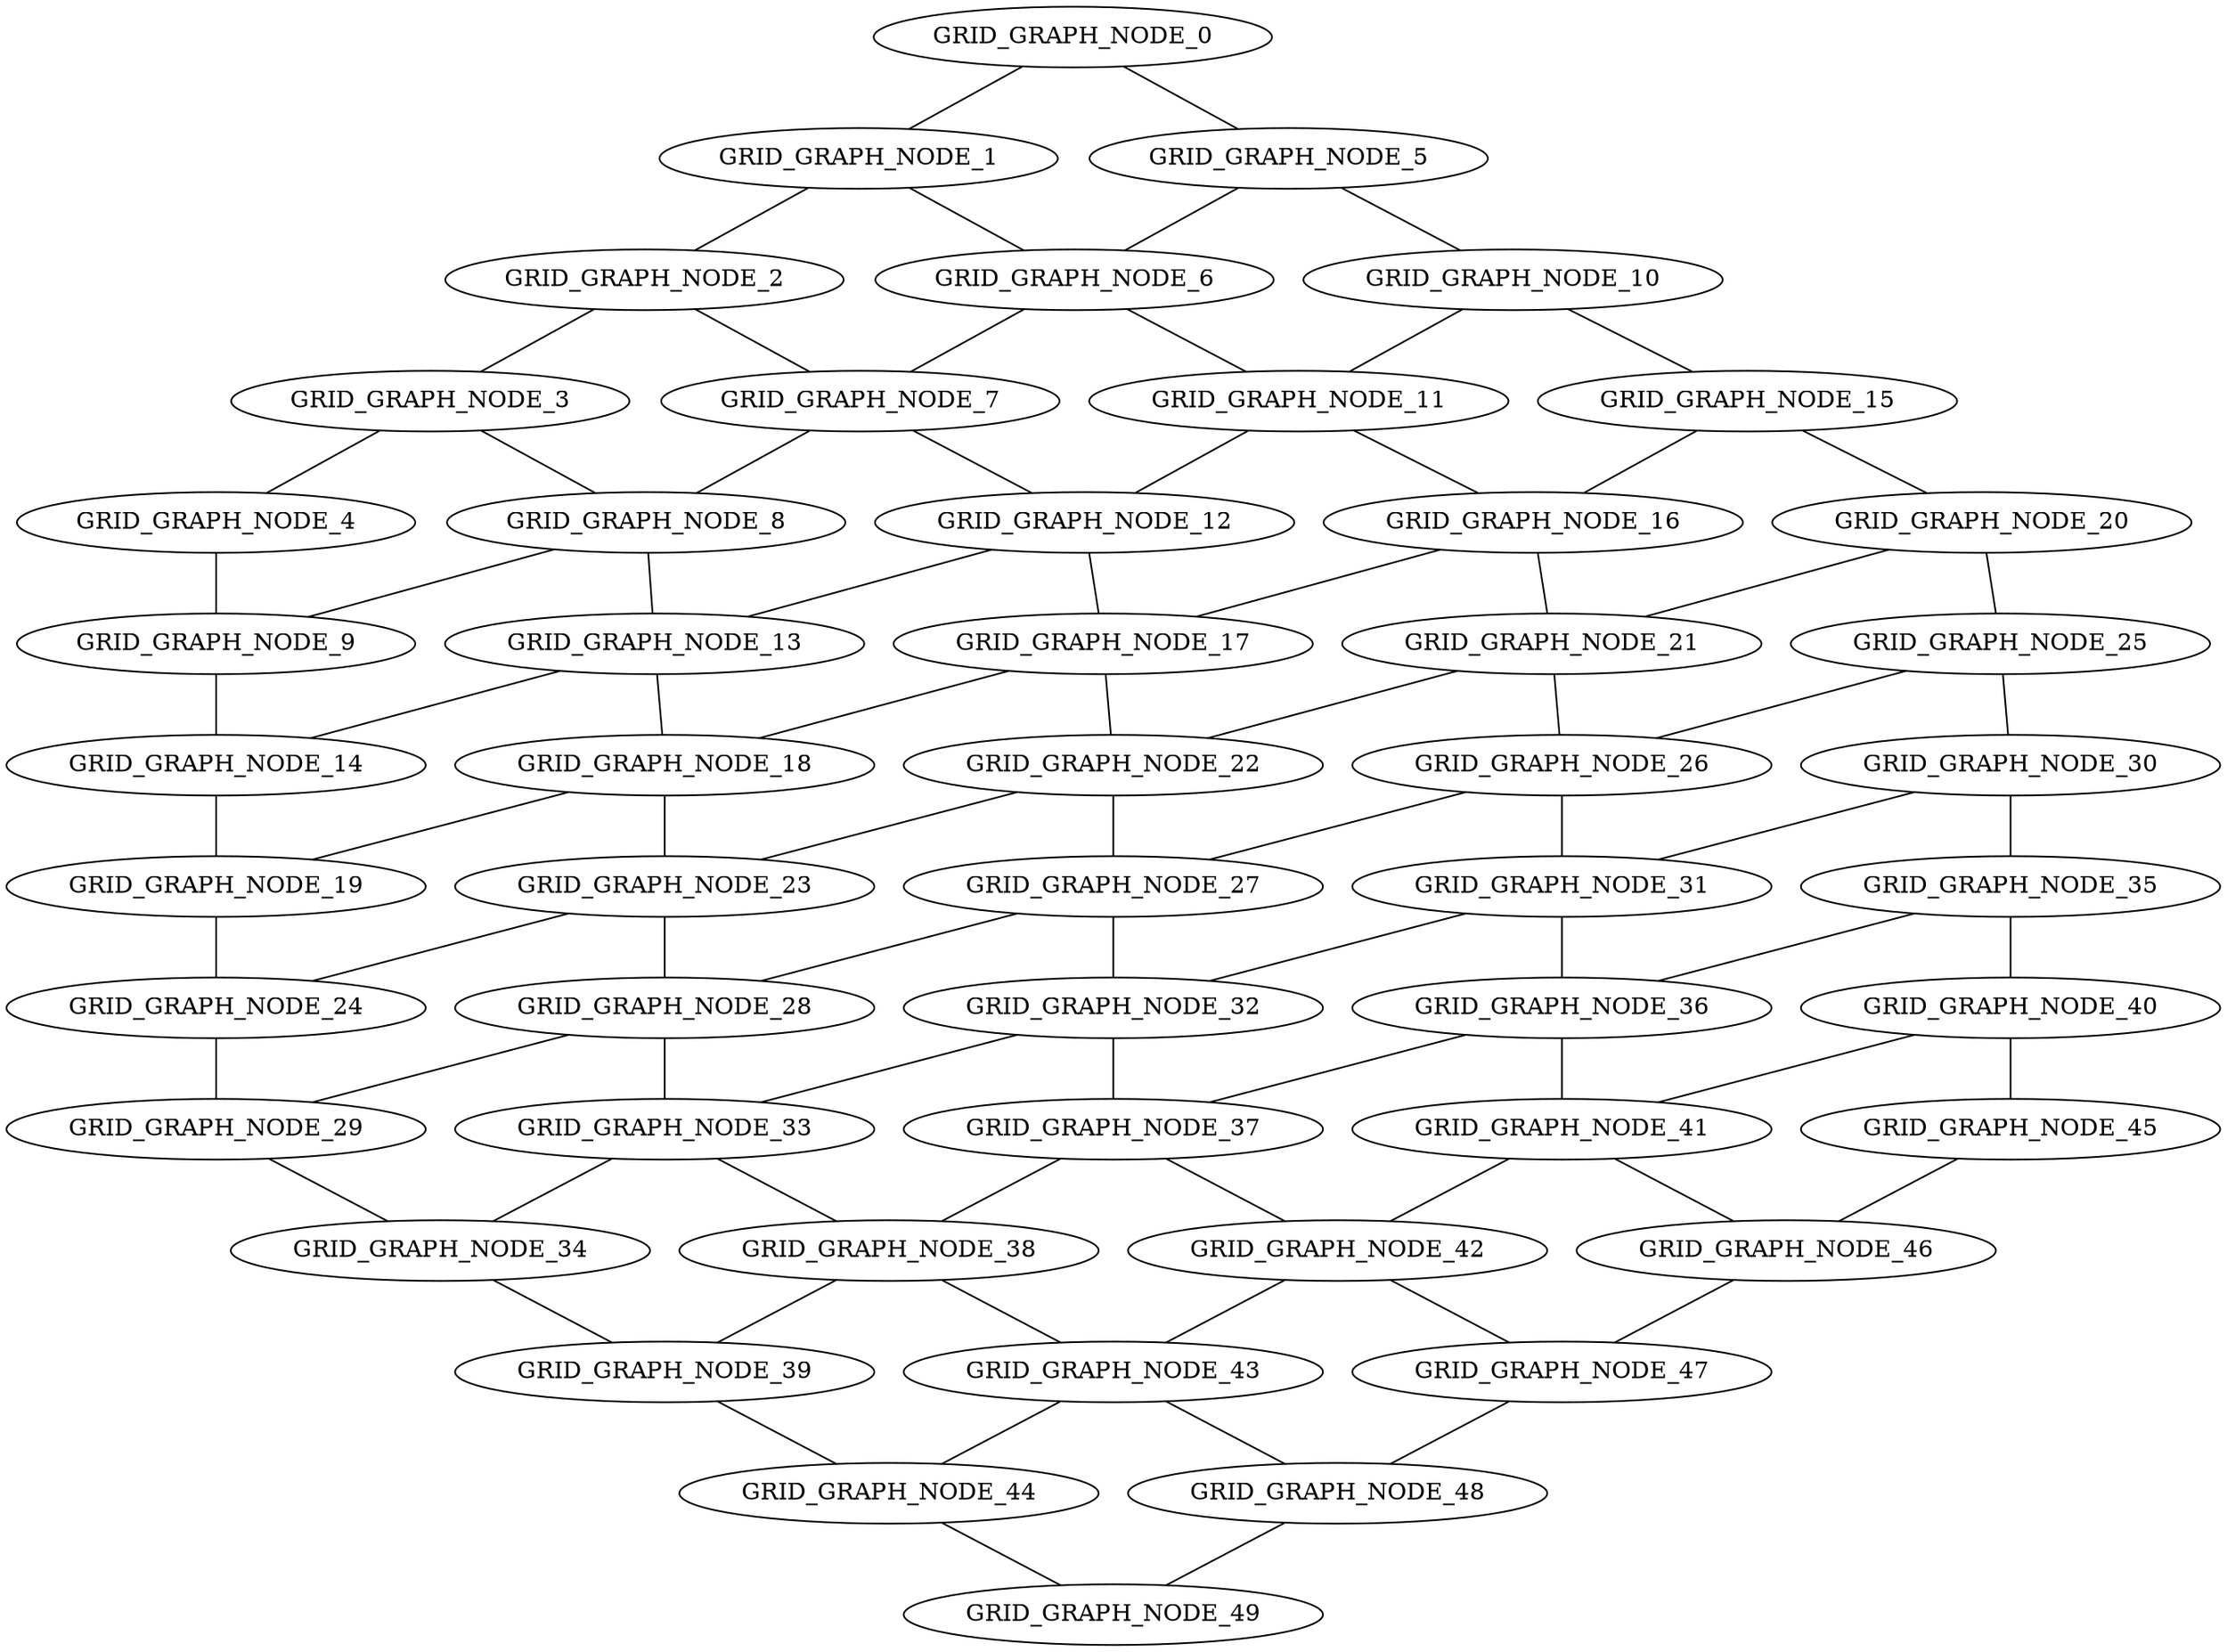 graph GRID_GRAPH{
GRID_GRAPH_NODE_0 -- GRID_GRAPH_NODE_1;
GRID_GRAPH_NODE_0 -- GRID_GRAPH_NODE_5;
GRID_GRAPH_NODE_1 -- GRID_GRAPH_NODE_2;
GRID_GRAPH_NODE_1 -- GRID_GRAPH_NODE_6;
GRID_GRAPH_NODE_2 -- GRID_GRAPH_NODE_3;
GRID_GRAPH_NODE_2 -- GRID_GRAPH_NODE_7;
GRID_GRAPH_NODE_3 -- GRID_GRAPH_NODE_4;
GRID_GRAPH_NODE_3 -- GRID_GRAPH_NODE_8;
GRID_GRAPH_NODE_4 -- GRID_GRAPH_NODE_9;
GRID_GRAPH_NODE_5 -- GRID_GRAPH_NODE_6;
GRID_GRAPH_NODE_5 -- GRID_GRAPH_NODE_10;
GRID_GRAPH_NODE_6 -- GRID_GRAPH_NODE_7;
GRID_GRAPH_NODE_6 -- GRID_GRAPH_NODE_11;
GRID_GRAPH_NODE_7 -- GRID_GRAPH_NODE_8;
GRID_GRAPH_NODE_7 -- GRID_GRAPH_NODE_12;
GRID_GRAPH_NODE_8 -- GRID_GRAPH_NODE_9;
GRID_GRAPH_NODE_8 -- GRID_GRAPH_NODE_13;
GRID_GRAPH_NODE_9 -- GRID_GRAPH_NODE_14;
GRID_GRAPH_NODE_10 -- GRID_GRAPH_NODE_11;
GRID_GRAPH_NODE_10 -- GRID_GRAPH_NODE_15;
GRID_GRAPH_NODE_11 -- GRID_GRAPH_NODE_12;
GRID_GRAPH_NODE_11 -- GRID_GRAPH_NODE_16;
GRID_GRAPH_NODE_12 -- GRID_GRAPH_NODE_13;
GRID_GRAPH_NODE_12 -- GRID_GRAPH_NODE_17;
GRID_GRAPH_NODE_13 -- GRID_GRAPH_NODE_14;
GRID_GRAPH_NODE_13 -- GRID_GRAPH_NODE_18;
GRID_GRAPH_NODE_14 -- GRID_GRAPH_NODE_19;
GRID_GRAPH_NODE_15 -- GRID_GRAPH_NODE_16;
GRID_GRAPH_NODE_15 -- GRID_GRAPH_NODE_20;
GRID_GRAPH_NODE_16 -- GRID_GRAPH_NODE_17;
GRID_GRAPH_NODE_16 -- GRID_GRAPH_NODE_21;
GRID_GRAPH_NODE_17 -- GRID_GRAPH_NODE_18;
GRID_GRAPH_NODE_17 -- GRID_GRAPH_NODE_22;
GRID_GRAPH_NODE_18 -- GRID_GRAPH_NODE_19;
GRID_GRAPH_NODE_18 -- GRID_GRAPH_NODE_23;
GRID_GRAPH_NODE_19 -- GRID_GRAPH_NODE_24;
GRID_GRAPH_NODE_20 -- GRID_GRAPH_NODE_21;
GRID_GRAPH_NODE_20 -- GRID_GRAPH_NODE_25;
GRID_GRAPH_NODE_21 -- GRID_GRAPH_NODE_22;
GRID_GRAPH_NODE_21 -- GRID_GRAPH_NODE_26;
GRID_GRAPH_NODE_22 -- GRID_GRAPH_NODE_23;
GRID_GRAPH_NODE_22 -- GRID_GRAPH_NODE_27;
GRID_GRAPH_NODE_23 -- GRID_GRAPH_NODE_24;
GRID_GRAPH_NODE_23 -- GRID_GRAPH_NODE_28;
GRID_GRAPH_NODE_24 -- GRID_GRAPH_NODE_29;
GRID_GRAPH_NODE_25 -- GRID_GRAPH_NODE_26;
GRID_GRAPH_NODE_25 -- GRID_GRAPH_NODE_30;
GRID_GRAPH_NODE_26 -- GRID_GRAPH_NODE_27;
GRID_GRAPH_NODE_26 -- GRID_GRAPH_NODE_31;
GRID_GRAPH_NODE_27 -- GRID_GRAPH_NODE_28;
GRID_GRAPH_NODE_27 -- GRID_GRAPH_NODE_32;
GRID_GRAPH_NODE_28 -- GRID_GRAPH_NODE_29;
GRID_GRAPH_NODE_28 -- GRID_GRAPH_NODE_33;
GRID_GRAPH_NODE_29 -- GRID_GRAPH_NODE_34;
GRID_GRAPH_NODE_30 -- GRID_GRAPH_NODE_31;
GRID_GRAPH_NODE_30 -- GRID_GRAPH_NODE_35;
GRID_GRAPH_NODE_31 -- GRID_GRAPH_NODE_32;
GRID_GRAPH_NODE_31 -- GRID_GRAPH_NODE_36;
GRID_GRAPH_NODE_32 -- GRID_GRAPH_NODE_33;
GRID_GRAPH_NODE_32 -- GRID_GRAPH_NODE_37;
GRID_GRAPH_NODE_33 -- GRID_GRAPH_NODE_34;
GRID_GRAPH_NODE_33 -- GRID_GRAPH_NODE_38;
GRID_GRAPH_NODE_34 -- GRID_GRAPH_NODE_39;
GRID_GRAPH_NODE_35 -- GRID_GRAPH_NODE_36;
GRID_GRAPH_NODE_35 -- GRID_GRAPH_NODE_40;
GRID_GRAPH_NODE_36 -- GRID_GRAPH_NODE_37;
GRID_GRAPH_NODE_36 -- GRID_GRAPH_NODE_41;
GRID_GRAPH_NODE_37 -- GRID_GRAPH_NODE_38;
GRID_GRAPH_NODE_37 -- GRID_GRAPH_NODE_42;
GRID_GRAPH_NODE_38 -- GRID_GRAPH_NODE_39;
GRID_GRAPH_NODE_38 -- GRID_GRAPH_NODE_43;
GRID_GRAPH_NODE_39 -- GRID_GRAPH_NODE_44;
GRID_GRAPH_NODE_40 -- GRID_GRAPH_NODE_41;
GRID_GRAPH_NODE_40 -- GRID_GRAPH_NODE_45;
GRID_GRAPH_NODE_41 -- GRID_GRAPH_NODE_42;
GRID_GRAPH_NODE_41 -- GRID_GRAPH_NODE_46;
GRID_GRAPH_NODE_42 -- GRID_GRAPH_NODE_43;
GRID_GRAPH_NODE_42 -- GRID_GRAPH_NODE_47;
GRID_GRAPH_NODE_43 -- GRID_GRAPH_NODE_44;
GRID_GRAPH_NODE_43 -- GRID_GRAPH_NODE_48;
GRID_GRAPH_NODE_44 -- GRID_GRAPH_NODE_49;
GRID_GRAPH_NODE_45 -- GRID_GRAPH_NODE_46;
GRID_GRAPH_NODE_46 -- GRID_GRAPH_NODE_47;
GRID_GRAPH_NODE_47 -- GRID_GRAPH_NODE_48;
GRID_GRAPH_NODE_48 -- GRID_GRAPH_NODE_49;
}
